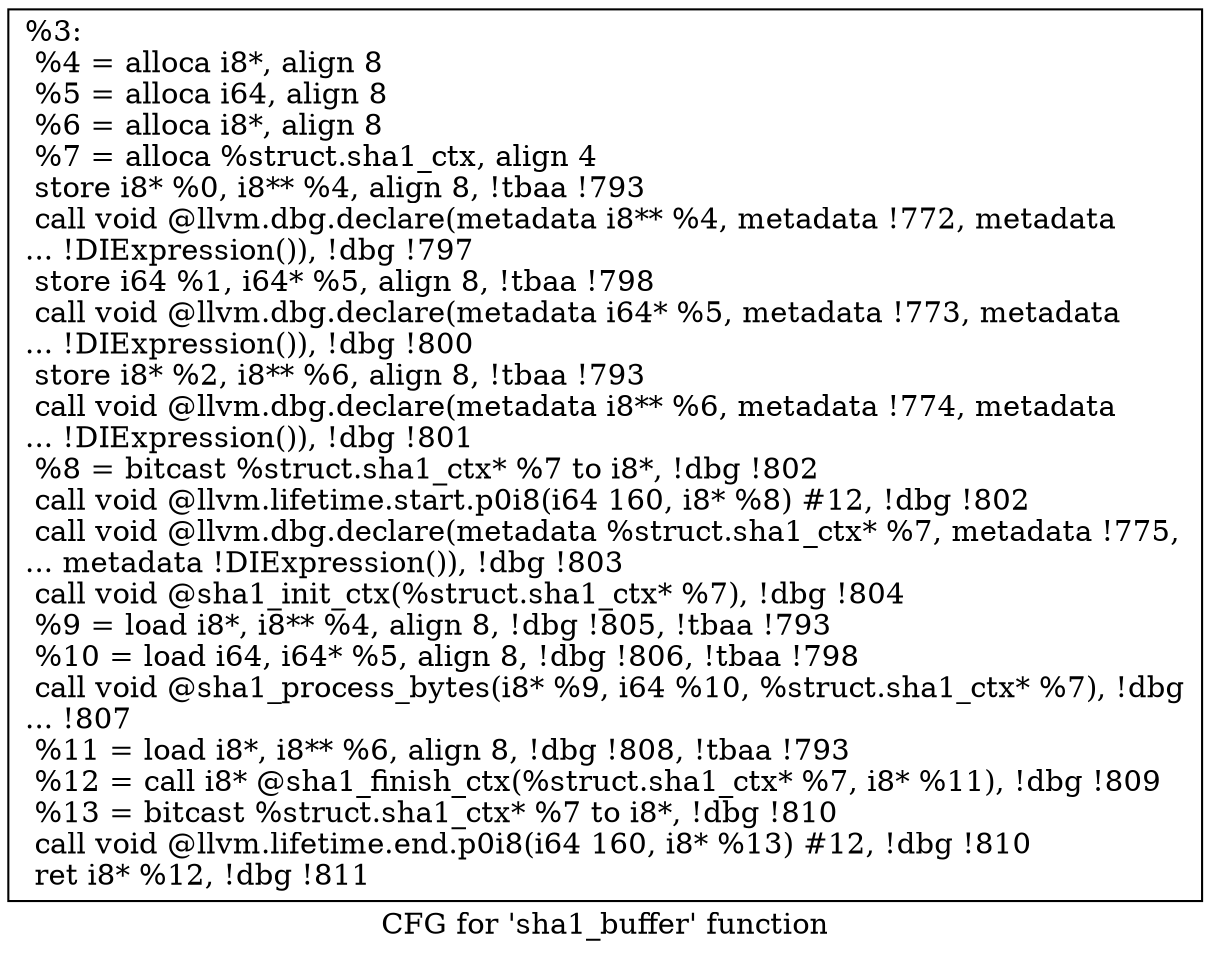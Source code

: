 digraph "CFG for 'sha1_buffer' function" {
	label="CFG for 'sha1_buffer' function";

	Node0x996780 [shape=record,label="{%3:\l  %4 = alloca i8*, align 8\l  %5 = alloca i64, align 8\l  %6 = alloca i8*, align 8\l  %7 = alloca %struct.sha1_ctx, align 4\l  store i8* %0, i8** %4, align 8, !tbaa !793\l  call void @llvm.dbg.declare(metadata i8** %4, metadata !772, metadata\l... !DIExpression()), !dbg !797\l  store i64 %1, i64* %5, align 8, !tbaa !798\l  call void @llvm.dbg.declare(metadata i64* %5, metadata !773, metadata\l... !DIExpression()), !dbg !800\l  store i8* %2, i8** %6, align 8, !tbaa !793\l  call void @llvm.dbg.declare(metadata i8** %6, metadata !774, metadata\l... !DIExpression()), !dbg !801\l  %8 = bitcast %struct.sha1_ctx* %7 to i8*, !dbg !802\l  call void @llvm.lifetime.start.p0i8(i64 160, i8* %8) #12, !dbg !802\l  call void @llvm.dbg.declare(metadata %struct.sha1_ctx* %7, metadata !775,\l... metadata !DIExpression()), !dbg !803\l  call void @sha1_init_ctx(%struct.sha1_ctx* %7), !dbg !804\l  %9 = load i8*, i8** %4, align 8, !dbg !805, !tbaa !793\l  %10 = load i64, i64* %5, align 8, !dbg !806, !tbaa !798\l  call void @sha1_process_bytes(i8* %9, i64 %10, %struct.sha1_ctx* %7), !dbg\l... !807\l  %11 = load i8*, i8** %6, align 8, !dbg !808, !tbaa !793\l  %12 = call i8* @sha1_finish_ctx(%struct.sha1_ctx* %7, i8* %11), !dbg !809\l  %13 = bitcast %struct.sha1_ctx* %7 to i8*, !dbg !810\l  call void @llvm.lifetime.end.p0i8(i64 160, i8* %13) #12, !dbg !810\l  ret i8* %12, !dbg !811\l}"];
}
